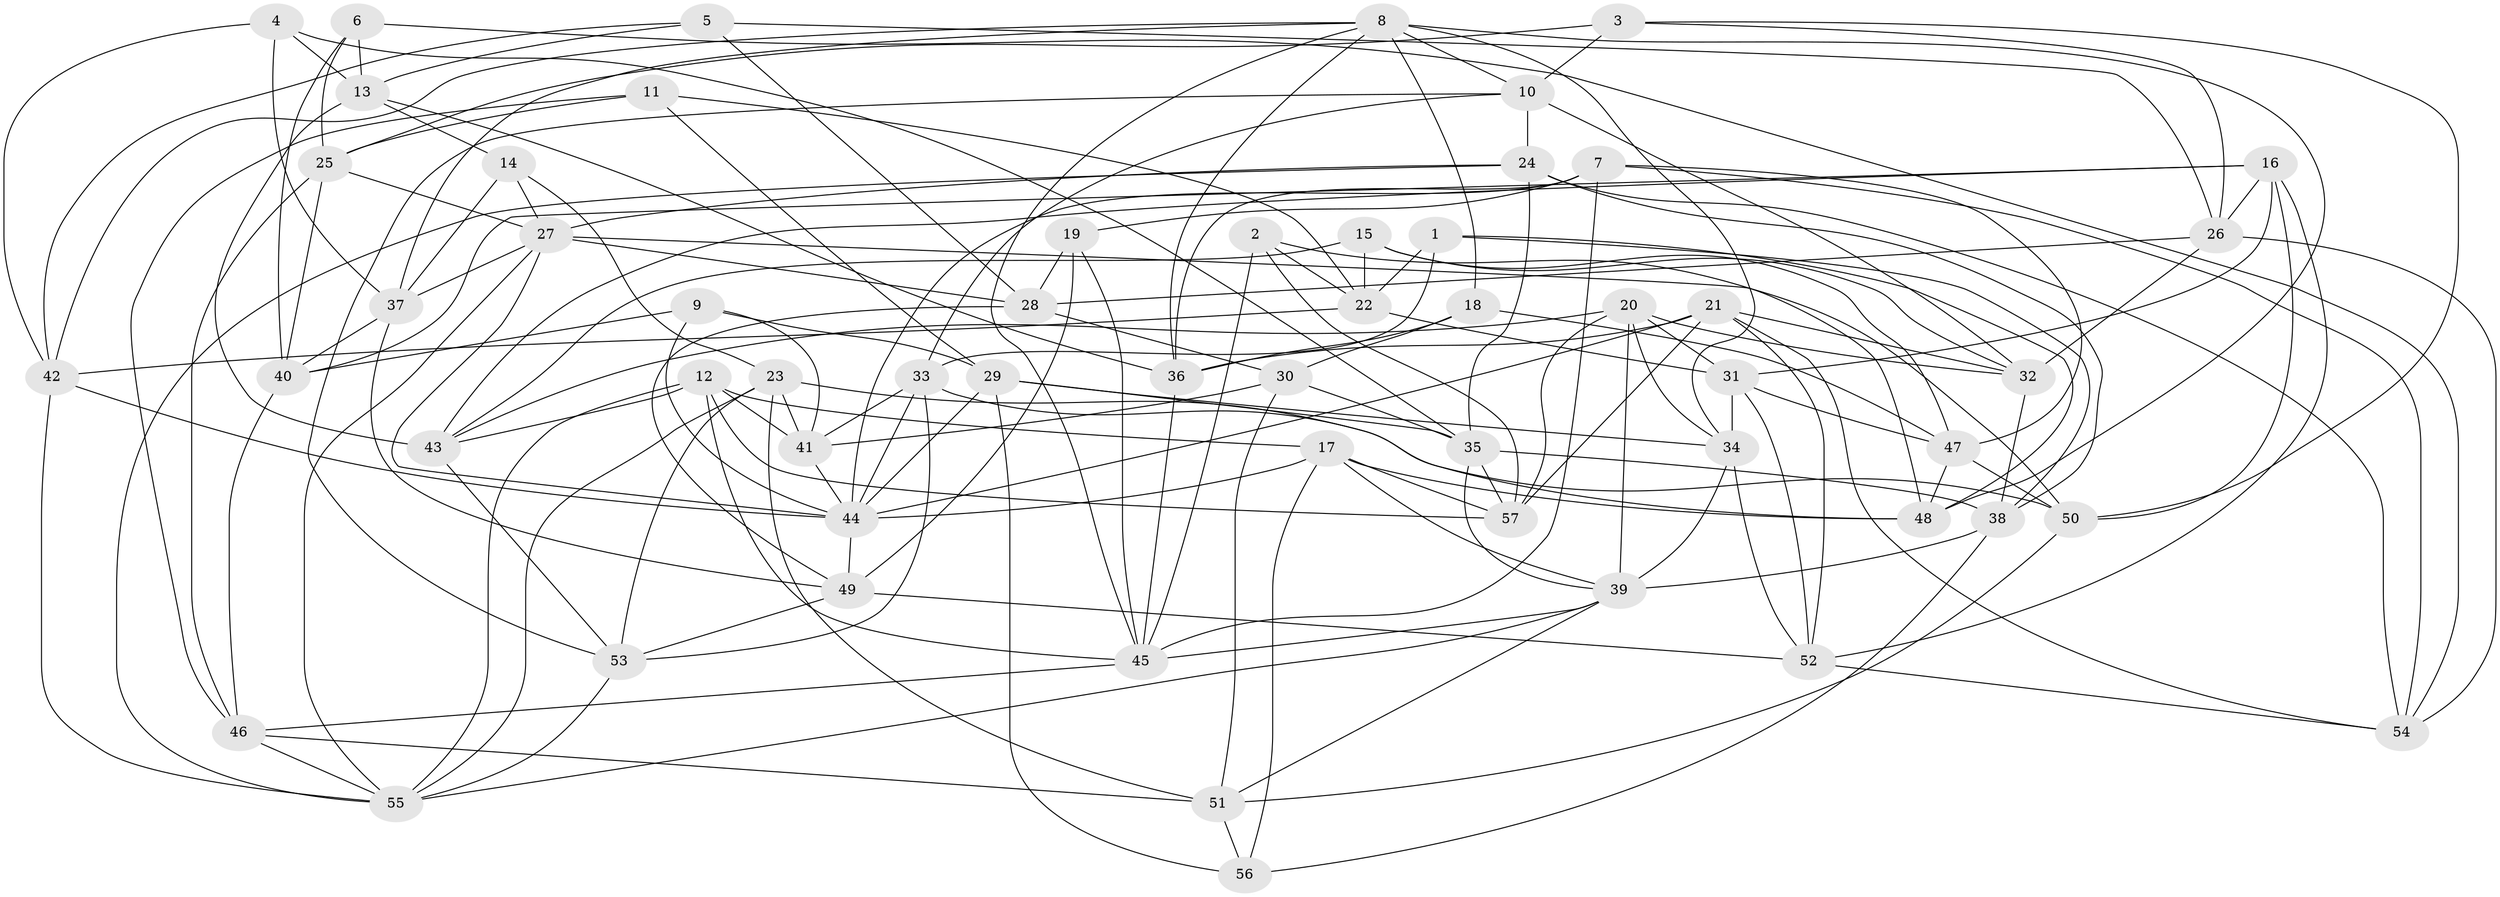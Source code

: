 // original degree distribution, {4: 1.0}
// Generated by graph-tools (version 1.1) at 2025/50/03/09/25 03:50:57]
// undirected, 57 vertices, 165 edges
graph export_dot {
graph [start="1"]
  node [color=gray90,style=filled];
  1;
  2;
  3;
  4;
  5;
  6;
  7;
  8;
  9;
  10;
  11;
  12;
  13;
  14;
  15;
  16;
  17;
  18;
  19;
  20;
  21;
  22;
  23;
  24;
  25;
  26;
  27;
  28;
  29;
  30;
  31;
  32;
  33;
  34;
  35;
  36;
  37;
  38;
  39;
  40;
  41;
  42;
  43;
  44;
  45;
  46;
  47;
  48;
  49;
  50;
  51;
  52;
  53;
  54;
  55;
  56;
  57;
  1 -- 22 [weight=1.0];
  1 -- 33 [weight=1.0];
  1 -- 38 [weight=1.0];
  1 -- 48 [weight=1.0];
  2 -- 22 [weight=1.0];
  2 -- 45 [weight=1.0];
  2 -- 48 [weight=1.0];
  2 -- 57 [weight=1.0];
  3 -- 10 [weight=1.0];
  3 -- 25 [weight=1.0];
  3 -- 26 [weight=1.0];
  3 -- 50 [weight=1.0];
  4 -- 13 [weight=1.0];
  4 -- 35 [weight=1.0];
  4 -- 37 [weight=1.0];
  4 -- 42 [weight=1.0];
  5 -- 13 [weight=1.0];
  5 -- 26 [weight=1.0];
  5 -- 28 [weight=1.0];
  5 -- 42 [weight=1.0];
  6 -- 13 [weight=1.0];
  6 -- 25 [weight=1.0];
  6 -- 40 [weight=1.0];
  6 -- 54 [weight=1.0];
  7 -- 19 [weight=1.0];
  7 -- 36 [weight=1.0];
  7 -- 44 [weight=1.0];
  7 -- 45 [weight=1.0];
  7 -- 47 [weight=1.0];
  7 -- 54 [weight=1.0];
  8 -- 10 [weight=1.0];
  8 -- 18 [weight=1.0];
  8 -- 34 [weight=1.0];
  8 -- 36 [weight=1.0];
  8 -- 37 [weight=1.0];
  8 -- 42 [weight=1.0];
  8 -- 45 [weight=1.0];
  8 -- 48 [weight=1.0];
  9 -- 29 [weight=1.0];
  9 -- 40 [weight=1.0];
  9 -- 41 [weight=1.0];
  9 -- 44 [weight=1.0];
  10 -- 24 [weight=1.0];
  10 -- 32 [weight=1.0];
  10 -- 33 [weight=1.0];
  10 -- 53 [weight=1.0];
  11 -- 22 [weight=1.0];
  11 -- 25 [weight=1.0];
  11 -- 29 [weight=1.0];
  11 -- 46 [weight=1.0];
  12 -- 17 [weight=1.0];
  12 -- 41 [weight=1.0];
  12 -- 43 [weight=1.0];
  12 -- 45 [weight=1.0];
  12 -- 55 [weight=1.0];
  12 -- 57 [weight=1.0];
  13 -- 14 [weight=1.0];
  13 -- 36 [weight=1.0];
  13 -- 43 [weight=1.0];
  14 -- 23 [weight=1.0];
  14 -- 27 [weight=1.0];
  14 -- 37 [weight=1.0];
  15 -- 22 [weight=1.0];
  15 -- 32 [weight=1.0];
  15 -- 43 [weight=1.0];
  15 -- 47 [weight=1.0];
  16 -- 26 [weight=1.0];
  16 -- 31 [weight=1.0];
  16 -- 40 [weight=1.0];
  16 -- 43 [weight=1.0];
  16 -- 50 [weight=1.0];
  16 -- 52 [weight=1.0];
  17 -- 39 [weight=1.0];
  17 -- 44 [weight=1.0];
  17 -- 48 [weight=1.0];
  17 -- 56 [weight=1.0];
  17 -- 57 [weight=1.0];
  18 -- 30 [weight=1.0];
  18 -- 36 [weight=1.0];
  18 -- 47 [weight=1.0];
  19 -- 28 [weight=1.0];
  19 -- 45 [weight=1.0];
  19 -- 49 [weight=1.0];
  20 -- 31 [weight=1.0];
  20 -- 32 [weight=1.0];
  20 -- 34 [weight=1.0];
  20 -- 39 [weight=1.0];
  20 -- 43 [weight=1.0];
  20 -- 57 [weight=1.0];
  21 -- 32 [weight=1.0];
  21 -- 36 [weight=1.0];
  21 -- 44 [weight=1.0];
  21 -- 52 [weight=1.0];
  21 -- 54 [weight=1.0];
  21 -- 57 [weight=1.0];
  22 -- 31 [weight=1.0];
  22 -- 42 [weight=1.0];
  23 -- 41 [weight=1.0];
  23 -- 50 [weight=1.0];
  23 -- 51 [weight=1.0];
  23 -- 53 [weight=1.0];
  23 -- 55 [weight=1.0];
  24 -- 27 [weight=1.0];
  24 -- 35 [weight=1.0];
  24 -- 38 [weight=1.0];
  24 -- 54 [weight=1.0];
  24 -- 55 [weight=1.0];
  25 -- 27 [weight=1.0];
  25 -- 40 [weight=1.0];
  25 -- 46 [weight=1.0];
  26 -- 28 [weight=1.0];
  26 -- 32 [weight=1.0];
  26 -- 54 [weight=1.0];
  27 -- 28 [weight=1.0];
  27 -- 37 [weight=1.0];
  27 -- 44 [weight=1.0];
  27 -- 50 [weight=1.0];
  27 -- 55 [weight=1.0];
  28 -- 30 [weight=1.0];
  28 -- 49 [weight=1.0];
  29 -- 34 [weight=1.0];
  29 -- 35 [weight=1.0];
  29 -- 44 [weight=1.0];
  29 -- 56 [weight=1.0];
  30 -- 35 [weight=2.0];
  30 -- 41 [weight=1.0];
  30 -- 51 [weight=1.0];
  31 -- 34 [weight=1.0];
  31 -- 47 [weight=1.0];
  31 -- 52 [weight=1.0];
  32 -- 38 [weight=1.0];
  33 -- 41 [weight=1.0];
  33 -- 44 [weight=1.0];
  33 -- 48 [weight=1.0];
  33 -- 53 [weight=1.0];
  34 -- 39 [weight=1.0];
  34 -- 52 [weight=1.0];
  35 -- 38 [weight=1.0];
  35 -- 39 [weight=1.0];
  35 -- 57 [weight=1.0];
  36 -- 45 [weight=1.0];
  37 -- 40 [weight=1.0];
  37 -- 49 [weight=1.0];
  38 -- 39 [weight=1.0];
  38 -- 56 [weight=1.0];
  39 -- 45 [weight=1.0];
  39 -- 51 [weight=1.0];
  39 -- 55 [weight=1.0];
  40 -- 46 [weight=1.0];
  41 -- 44 [weight=1.0];
  42 -- 44 [weight=1.0];
  42 -- 55 [weight=1.0];
  43 -- 53 [weight=1.0];
  44 -- 49 [weight=1.0];
  45 -- 46 [weight=1.0];
  46 -- 51 [weight=1.0];
  46 -- 55 [weight=1.0];
  47 -- 48 [weight=1.0];
  47 -- 50 [weight=1.0];
  49 -- 52 [weight=1.0];
  49 -- 53 [weight=1.0];
  50 -- 51 [weight=1.0];
  51 -- 56 [weight=1.0];
  52 -- 54 [weight=1.0];
  53 -- 55 [weight=1.0];
}
